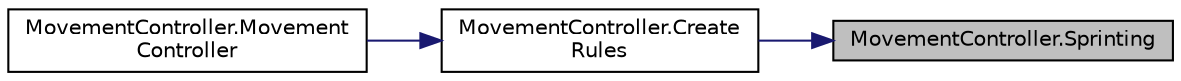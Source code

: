 digraph "MovementController.Sprinting"
{
 // INTERACTIVE_SVG=YES
 // LATEX_PDF_SIZE
  edge [fontname="Helvetica",fontsize="10",labelfontname="Helvetica",labelfontsize="10"];
  node [fontname="Helvetica",fontsize="10",shape=record];
  rankdir="RL";
  Node1 [label="MovementController.Sprinting",height=0.2,width=0.4,color="black", fillcolor="grey75", style="filled", fontcolor="black",tooltip=" "];
  Node1 -> Node2 [dir="back",color="midnightblue",fontsize="10",style="solid",fontname="Helvetica"];
  Node2 [label="MovementController.Create\lRules",height=0.2,width=0.4,color="black", fillcolor="white", style="filled",URL="$class_movement_controller.html#a5e8d4239b5b89b6a2e6217f489890017",tooltip=" "];
  Node2 -> Node3 [dir="back",color="midnightblue",fontsize="10",style="solid",fontname="Helvetica"];
  Node3 [label="MovementController.Movement\lController",height=0.2,width=0.4,color="black", fillcolor="white", style="filled",URL="$class_movement_controller.html#a745dbc9a161e1152b8b2f982134d75e5",tooltip=" "];
}
